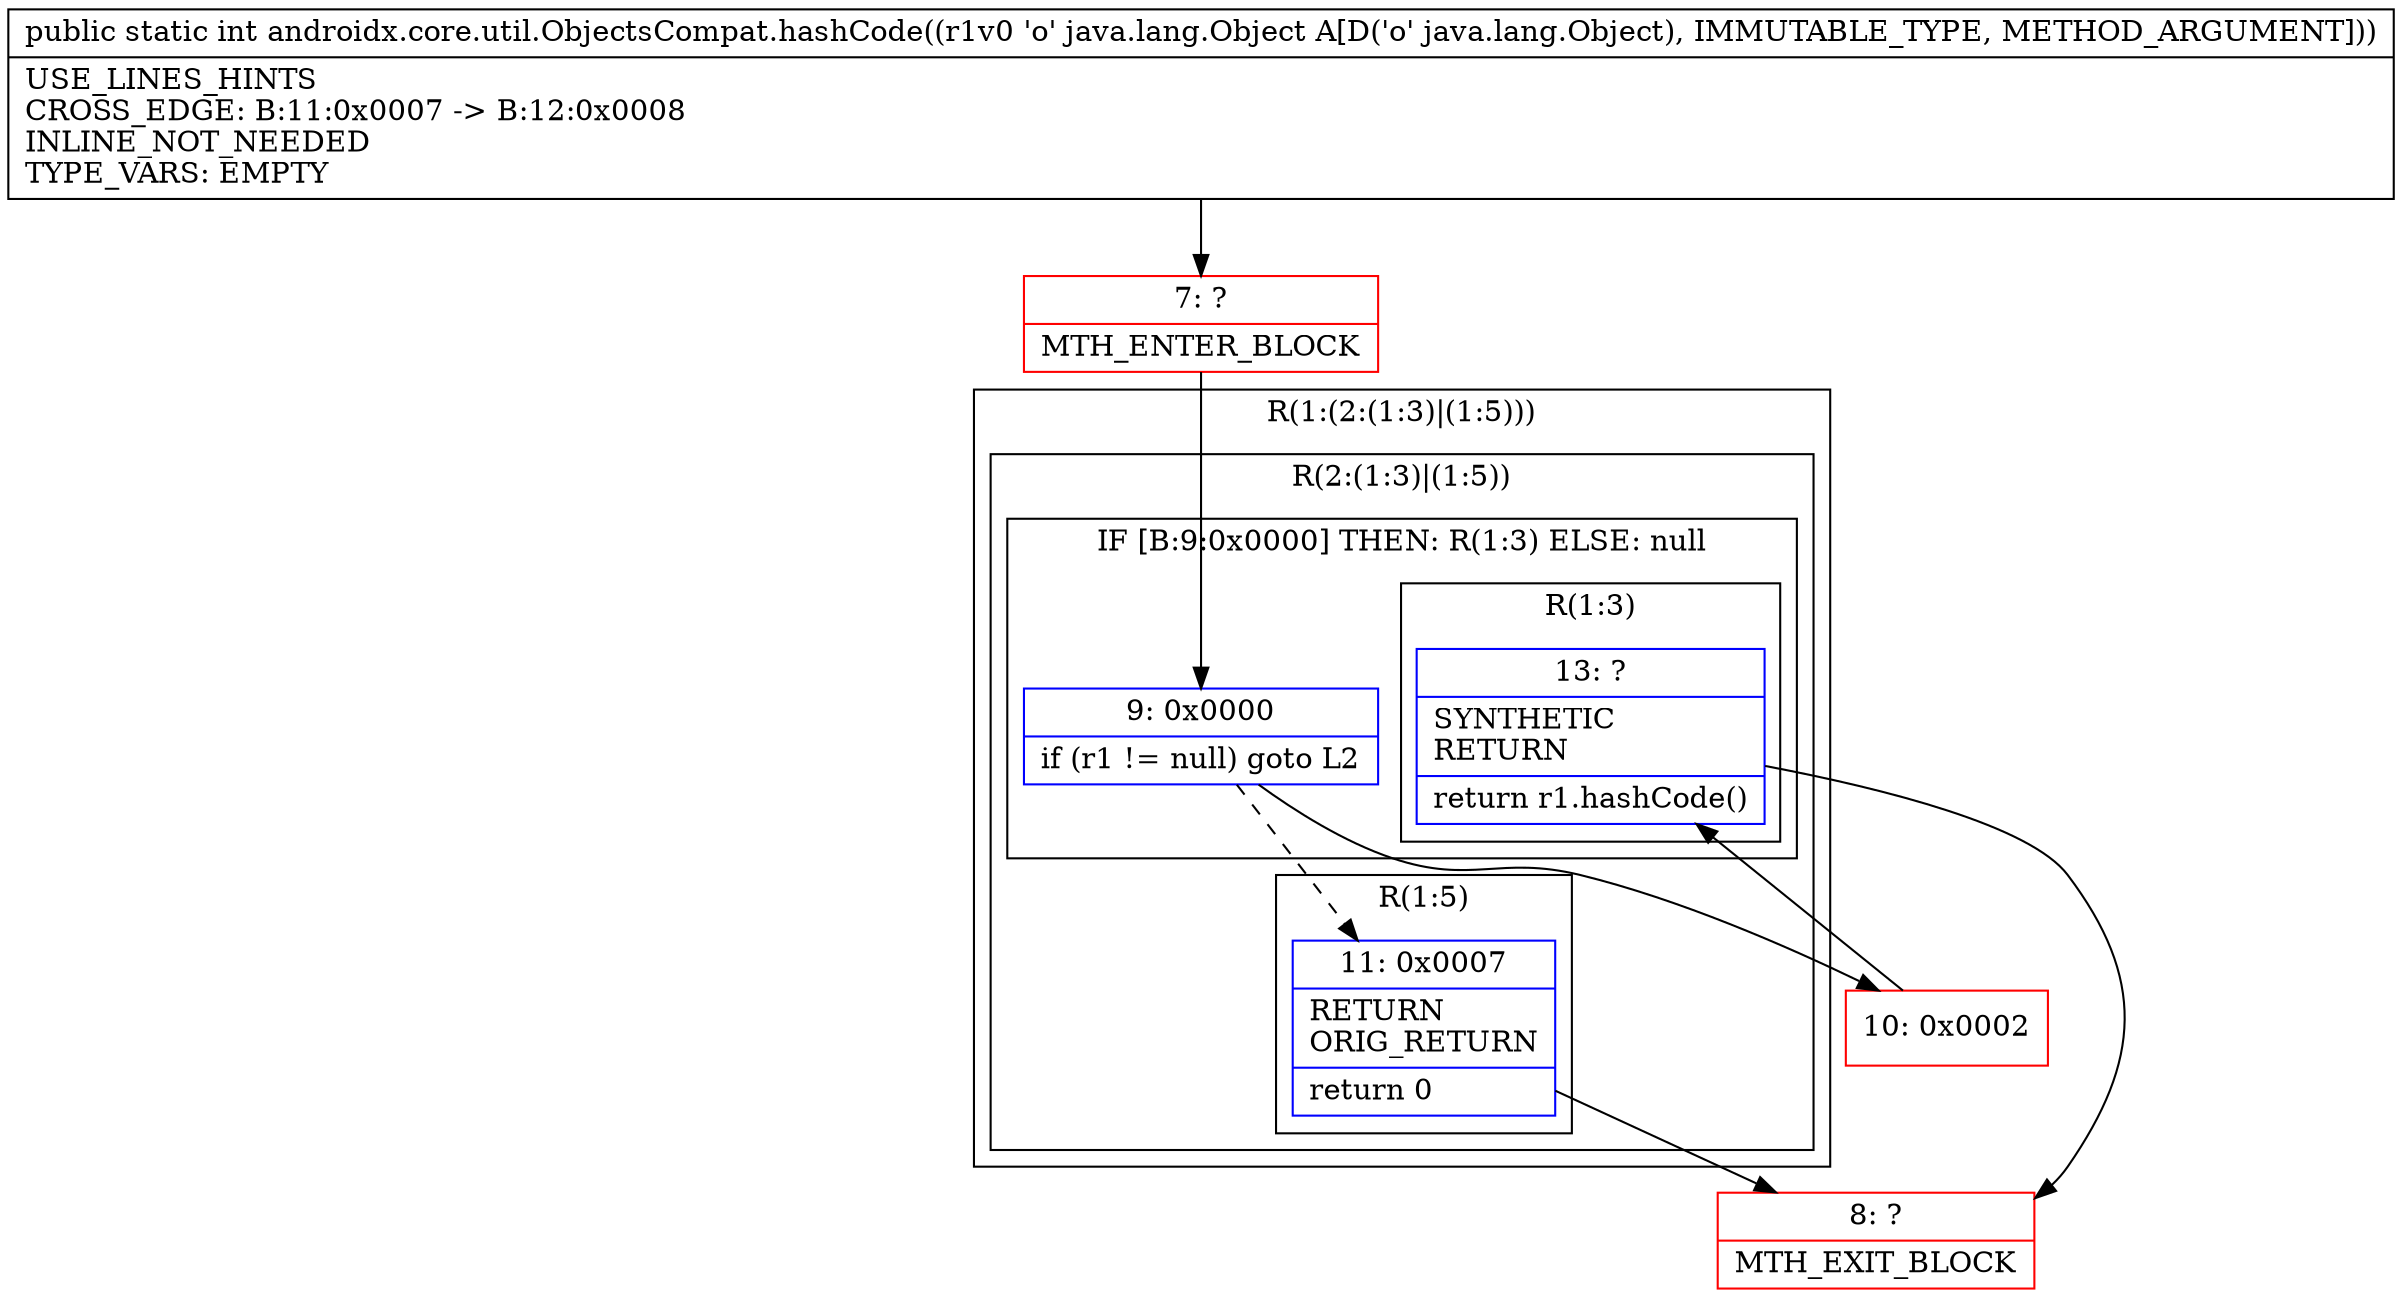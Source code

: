 digraph "CFG forandroidx.core.util.ObjectsCompat.hashCode(Ljava\/lang\/Object;)I" {
subgraph cluster_Region_450290466 {
label = "R(1:(2:(1:3)|(1:5)))";
node [shape=record,color=blue];
subgraph cluster_Region_1305417308 {
label = "R(2:(1:3)|(1:5))";
node [shape=record,color=blue];
subgraph cluster_IfRegion_133395198 {
label = "IF [B:9:0x0000] THEN: R(1:3) ELSE: null";
node [shape=record,color=blue];
Node_9 [shape=record,label="{9\:\ 0x0000|if (r1 != null) goto L2\l}"];
subgraph cluster_Region_1247052679 {
label = "R(1:3)";
node [shape=record,color=blue];
Node_13 [shape=record,label="{13\:\ ?|SYNTHETIC\lRETURN\l|return r1.hashCode()\l}"];
}
}
subgraph cluster_Region_1731634716 {
label = "R(1:5)";
node [shape=record,color=blue];
Node_11 [shape=record,label="{11\:\ 0x0007|RETURN\lORIG_RETURN\l|return 0\l}"];
}
}
}
Node_7 [shape=record,color=red,label="{7\:\ ?|MTH_ENTER_BLOCK\l}"];
Node_10 [shape=record,color=red,label="{10\:\ 0x0002}"];
Node_8 [shape=record,color=red,label="{8\:\ ?|MTH_EXIT_BLOCK\l}"];
MethodNode[shape=record,label="{public static int androidx.core.util.ObjectsCompat.hashCode((r1v0 'o' java.lang.Object A[D('o' java.lang.Object), IMMUTABLE_TYPE, METHOD_ARGUMENT]))  | USE_LINES_HINTS\lCROSS_EDGE: B:11:0x0007 \-\> B:12:0x0008\lINLINE_NOT_NEEDED\lTYPE_VARS: EMPTY\l}"];
MethodNode -> Node_7;Node_9 -> Node_10;
Node_9 -> Node_11[style=dashed];
Node_13 -> Node_8;
Node_11 -> Node_8;
Node_7 -> Node_9;
Node_10 -> Node_13;
}

